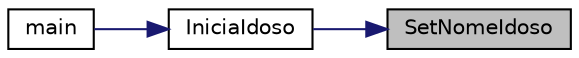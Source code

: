 digraph "SetNomeIdoso"
{
 // LATEX_PDF_SIZE
  edge [fontname="Helvetica",fontsize="10",labelfontname="Helvetica",labelfontsize="10"];
  node [fontname="Helvetica",fontsize="10",shape=record];
  rankdir="RL";
  Node1 [label="SetNomeIdoso",height=0.2,width=0.4,color="black", fillcolor="grey75", style="filled", fontcolor="black",tooltip="Define o Nome do objeto Idoso."];
  Node1 -> Node2 [dir="back",color="midnightblue",fontsize="10",style="solid"];
  Node2 [label="IniciaIdoso",height=0.2,width=0.4,color="black", fillcolor="white", style="filled",URL="$idoso_8h.html#a3f54e9cc6f8cd2c53e2c3a09aefc32db",tooltip="Faz a alocacao de memoria e inicializacao de uma variavel do tipo Idoso."];
  Node2 -> Node3 [dir="back",color="midnightblue",fontsize="10",style="solid"];
  Node3 [label="main",height=0.2,width=0.4,color="black", fillcolor="white", style="filled",URL="$cliente_8c.html#a0ddf1224851353fc92bfbff6f499fa97",tooltip=" "];
}
